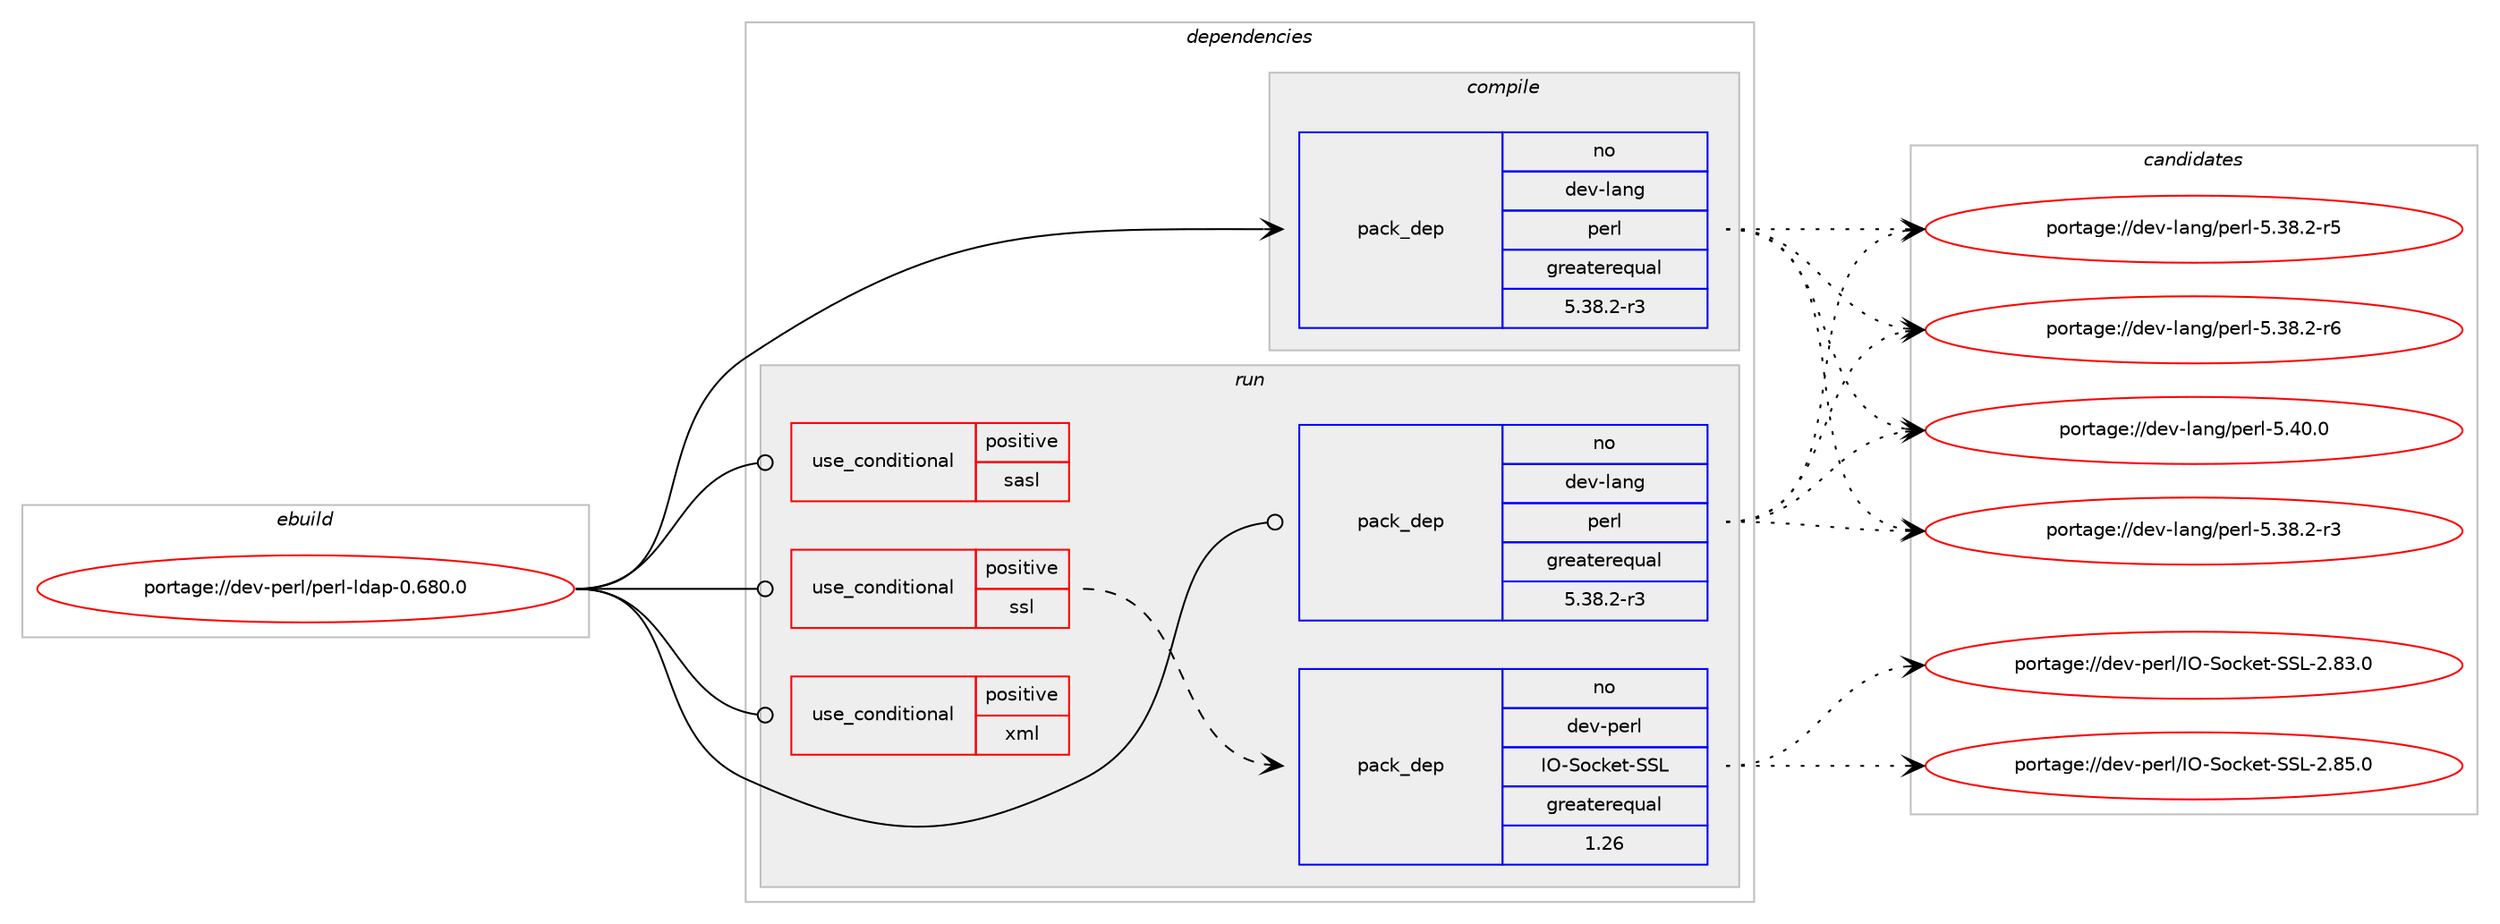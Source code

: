 digraph prolog {

# *************
# Graph options
# *************

newrank=true;
concentrate=true;
compound=true;
graph [rankdir=LR,fontname=Helvetica,fontsize=10,ranksep=1.5];#, ranksep=2.5, nodesep=0.2];
edge  [arrowhead=vee];
node  [fontname=Helvetica,fontsize=10];

# **********
# The ebuild
# **********

subgraph cluster_leftcol {
color=gray;
rank=same;
label=<<i>ebuild</i>>;
id [label="portage://dev-perl/perl-ldap-0.680.0", color=red, width=4, href="../dev-perl/perl-ldap-0.680.0.svg"];
}

# ****************
# The dependencies
# ****************

subgraph cluster_midcol {
color=gray;
label=<<i>dependencies</i>>;
subgraph cluster_compile {
fillcolor="#eeeeee";
style=filled;
label=<<i>compile</i>>;
subgraph pack39522 {
dependency69893 [label=<<TABLE BORDER="0" CELLBORDER="1" CELLSPACING="0" CELLPADDING="4" WIDTH="220"><TR><TD ROWSPAN="6" CELLPADDING="30">pack_dep</TD></TR><TR><TD WIDTH="110">no</TD></TR><TR><TD>dev-lang</TD></TR><TR><TD>perl</TD></TR><TR><TD>greaterequal</TD></TR><TR><TD>5.38.2-r3</TD></TR></TABLE>>, shape=none, color=blue];
}
id:e -> dependency69893:w [weight=20,style="solid",arrowhead="vee"];
}
subgraph cluster_compileandrun {
fillcolor="#eeeeee";
style=filled;
label=<<i>compile and run</i>>;
}
subgraph cluster_run {
fillcolor="#eeeeee";
style=filled;
label=<<i>run</i>>;
subgraph cond29176 {
dependency69894 [label=<<TABLE BORDER="0" CELLBORDER="1" CELLSPACING="0" CELLPADDING="4"><TR><TD ROWSPAN="3" CELLPADDING="10">use_conditional</TD></TR><TR><TD>positive</TD></TR><TR><TD>sasl</TD></TR></TABLE>>, shape=none, color=red];
# *** BEGIN UNKNOWN DEPENDENCY TYPE (TODO) ***
# dependency69894 -> package_dependency(portage://dev-perl/perl-ldap-0.680.0,run,no,virtual,perl-Digest-MD5,none,[,,],[],[])
# *** END UNKNOWN DEPENDENCY TYPE (TODO) ***

# *** BEGIN UNKNOWN DEPENDENCY TYPE (TODO) ***
# dependency69894 -> package_dependency(portage://dev-perl/perl-ldap-0.680.0,run,no,dev-perl,Authen-SASL,none,[,,],[],[])
# *** END UNKNOWN DEPENDENCY TYPE (TODO) ***

}
id:e -> dependency69894:w [weight=20,style="solid",arrowhead="odot"];
subgraph cond29177 {
dependency69895 [label=<<TABLE BORDER="0" CELLBORDER="1" CELLSPACING="0" CELLPADDING="4"><TR><TD ROWSPAN="3" CELLPADDING="10">use_conditional</TD></TR><TR><TD>positive</TD></TR><TR><TD>ssl</TD></TR></TABLE>>, shape=none, color=red];
subgraph pack39523 {
dependency69896 [label=<<TABLE BORDER="0" CELLBORDER="1" CELLSPACING="0" CELLPADDING="4" WIDTH="220"><TR><TD ROWSPAN="6" CELLPADDING="30">pack_dep</TD></TR><TR><TD WIDTH="110">no</TD></TR><TR><TD>dev-perl</TD></TR><TR><TD>IO-Socket-SSL</TD></TR><TR><TD>greaterequal</TD></TR><TR><TD>1.26</TD></TR></TABLE>>, shape=none, color=blue];
}
dependency69895:e -> dependency69896:w [weight=20,style="dashed",arrowhead="vee"];
}
id:e -> dependency69895:w [weight=20,style="solid",arrowhead="odot"];
subgraph cond29178 {
dependency69897 [label=<<TABLE BORDER="0" CELLBORDER="1" CELLSPACING="0" CELLPADDING="4"><TR><TD ROWSPAN="3" CELLPADDING="10">use_conditional</TD></TR><TR><TD>positive</TD></TR><TR><TD>xml</TD></TR></TABLE>>, shape=none, color=red];
# *** BEGIN UNKNOWN DEPENDENCY TYPE (TODO) ***
# dependency69897 -> package_dependency(portage://dev-perl/perl-ldap-0.680.0,run,no,dev-perl,XML-Parser,none,[,,],[],[])
# *** END UNKNOWN DEPENDENCY TYPE (TODO) ***

# *** BEGIN UNKNOWN DEPENDENCY TYPE (TODO) ***
# dependency69897 -> package_dependency(portage://dev-perl/perl-ldap-0.680.0,run,no,dev-perl,XML-SAX,none,[,,],[],[])
# *** END UNKNOWN DEPENDENCY TYPE (TODO) ***

# *** BEGIN UNKNOWN DEPENDENCY TYPE (TODO) ***
# dependency69897 -> package_dependency(portage://dev-perl/perl-ldap-0.680.0,run,no,dev-perl,XML-SAX-Writer,none,[,,],[],[])
# *** END UNKNOWN DEPENDENCY TYPE (TODO) ***

}
id:e -> dependency69897:w [weight=20,style="solid",arrowhead="odot"];
subgraph pack39524 {
dependency69898 [label=<<TABLE BORDER="0" CELLBORDER="1" CELLSPACING="0" CELLPADDING="4" WIDTH="220"><TR><TD ROWSPAN="6" CELLPADDING="30">pack_dep</TD></TR><TR><TD WIDTH="110">no</TD></TR><TR><TD>dev-lang</TD></TR><TR><TD>perl</TD></TR><TR><TD>greaterequal</TD></TR><TR><TD>5.38.2-r3</TD></TR></TABLE>>, shape=none, color=blue];
}
id:e -> dependency69898:w [weight=20,style="solid",arrowhead="odot"];
# *** BEGIN UNKNOWN DEPENDENCY TYPE (TODO) ***
# id -> package_dependency(portage://dev-perl/perl-ldap-0.680.0,run,no,dev-lang,perl,none,[,,],any_same_slot,[])
# *** END UNKNOWN DEPENDENCY TYPE (TODO) ***

# *** BEGIN UNKNOWN DEPENDENCY TYPE (TODO) ***
# id -> package_dependency(portage://dev-perl/perl-ldap-0.680.0,run,no,dev-perl,Authen-SASL,none,[,,],[],[])
# *** END UNKNOWN DEPENDENCY TYPE (TODO) ***

# *** BEGIN UNKNOWN DEPENDENCY TYPE (TODO) ***
# id -> package_dependency(portage://dev-perl/perl-ldap-0.680.0,run,no,dev-perl,Convert-ASN1,none,[,,],[],[])
# *** END UNKNOWN DEPENDENCY TYPE (TODO) ***

# *** BEGIN UNKNOWN DEPENDENCY TYPE (TODO) ***
# id -> package_dependency(portage://dev-perl/perl-ldap-0.680.0,run,no,dev-perl,IO-Socket-INET6,none,[,,],[],[])
# *** END UNKNOWN DEPENDENCY TYPE (TODO) ***

# *** BEGIN UNKNOWN DEPENDENCY TYPE (TODO) ***
# id -> package_dependency(portage://dev-perl/perl-ldap-0.680.0,run,no,dev-perl,URI,none,[,,],[],[])
# *** END UNKNOWN DEPENDENCY TYPE (TODO) ***

}
}

# **************
# The candidates
# **************

subgraph cluster_choices {
rank=same;
color=gray;
label=<<i>candidates</i>>;

subgraph choice39522 {
color=black;
nodesep=1;
choice100101118451089711010347112101114108455346515646504511451 [label="portage://dev-lang/perl-5.38.2-r3", color=red, width=4,href="../dev-lang/perl-5.38.2-r3.svg"];
choice100101118451089711010347112101114108455346515646504511453 [label="portage://dev-lang/perl-5.38.2-r5", color=red, width=4,href="../dev-lang/perl-5.38.2-r5.svg"];
choice100101118451089711010347112101114108455346515646504511454 [label="portage://dev-lang/perl-5.38.2-r6", color=red, width=4,href="../dev-lang/perl-5.38.2-r6.svg"];
choice10010111845108971101034711210111410845534652484648 [label="portage://dev-lang/perl-5.40.0", color=red, width=4,href="../dev-lang/perl-5.40.0.svg"];
dependency69893:e -> choice100101118451089711010347112101114108455346515646504511451:w [style=dotted,weight="100"];
dependency69893:e -> choice100101118451089711010347112101114108455346515646504511453:w [style=dotted,weight="100"];
dependency69893:e -> choice100101118451089711010347112101114108455346515646504511454:w [style=dotted,weight="100"];
dependency69893:e -> choice10010111845108971101034711210111410845534652484648:w [style=dotted,weight="100"];
}
subgraph choice39523 {
color=black;
nodesep=1;
choice100101118451121011141084773794583111991071011164583837645504656514648 [label="portage://dev-perl/IO-Socket-SSL-2.83.0", color=red, width=4,href="../dev-perl/IO-Socket-SSL-2.83.0.svg"];
choice100101118451121011141084773794583111991071011164583837645504656534648 [label="portage://dev-perl/IO-Socket-SSL-2.85.0", color=red, width=4,href="../dev-perl/IO-Socket-SSL-2.85.0.svg"];
dependency69896:e -> choice100101118451121011141084773794583111991071011164583837645504656514648:w [style=dotted,weight="100"];
dependency69896:e -> choice100101118451121011141084773794583111991071011164583837645504656534648:w [style=dotted,weight="100"];
}
subgraph choice39524 {
color=black;
nodesep=1;
choice100101118451089711010347112101114108455346515646504511451 [label="portage://dev-lang/perl-5.38.2-r3", color=red, width=4,href="../dev-lang/perl-5.38.2-r3.svg"];
choice100101118451089711010347112101114108455346515646504511453 [label="portage://dev-lang/perl-5.38.2-r5", color=red, width=4,href="../dev-lang/perl-5.38.2-r5.svg"];
choice100101118451089711010347112101114108455346515646504511454 [label="portage://dev-lang/perl-5.38.2-r6", color=red, width=4,href="../dev-lang/perl-5.38.2-r6.svg"];
choice10010111845108971101034711210111410845534652484648 [label="portage://dev-lang/perl-5.40.0", color=red, width=4,href="../dev-lang/perl-5.40.0.svg"];
dependency69898:e -> choice100101118451089711010347112101114108455346515646504511451:w [style=dotted,weight="100"];
dependency69898:e -> choice100101118451089711010347112101114108455346515646504511453:w [style=dotted,weight="100"];
dependency69898:e -> choice100101118451089711010347112101114108455346515646504511454:w [style=dotted,weight="100"];
dependency69898:e -> choice10010111845108971101034711210111410845534652484648:w [style=dotted,weight="100"];
}
}

}
